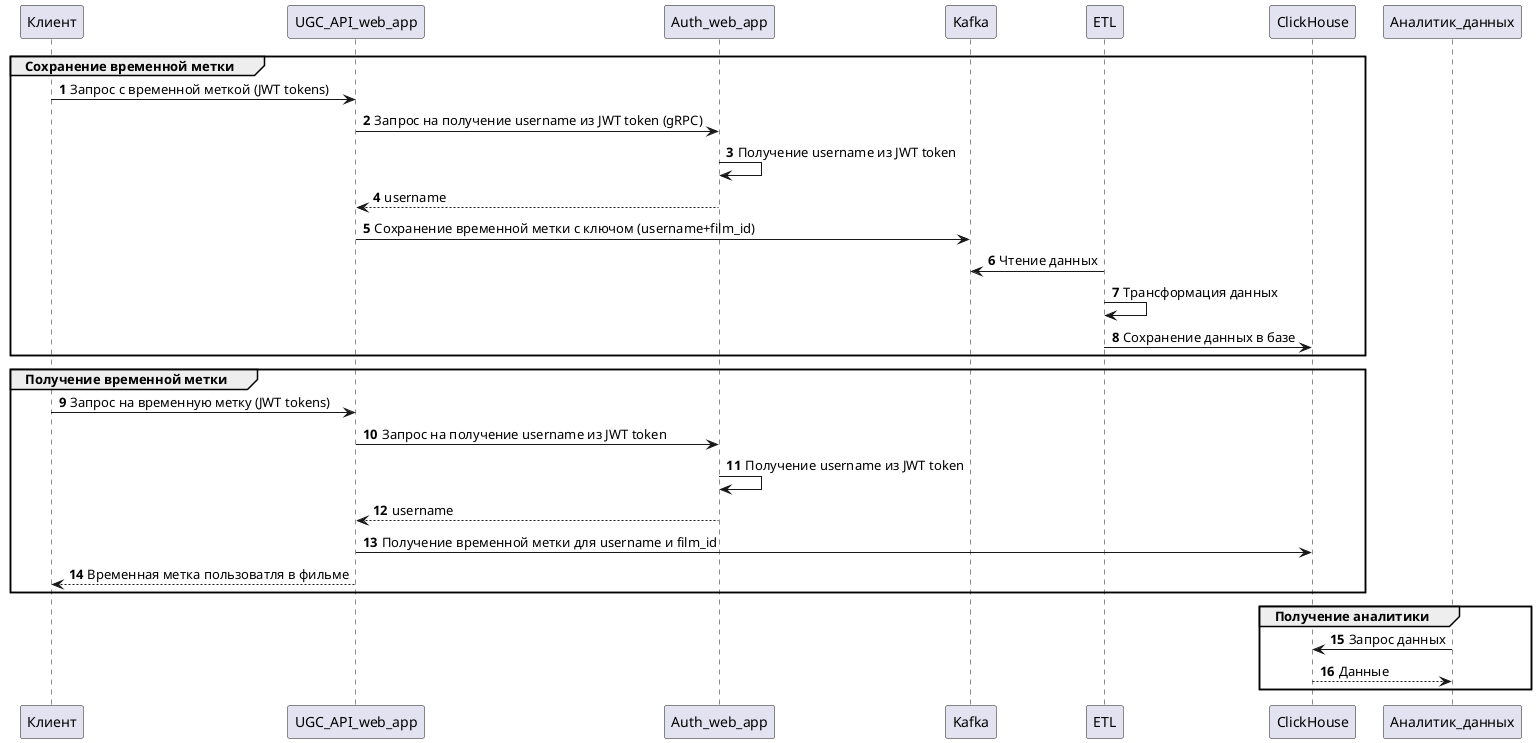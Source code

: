@startuml

participant Клиент as Client
participant UGC_API_web_app as Fast
participant Auth_web_app as Flask
participant Kafka
participant ETL
participant ClickHouse as DB
participant Аналитик_данных as Analyst

autonumber 1
group Сохранение временной метки
    Client -> Fast: Запрос с временной меткой (JWT tokens)
    Fast -> Flask: Запрос на получение username из JWT token (gRPC)
    Flask -> Flask: Получение username из JWT token
    Flask --> Fast: username
    Fast -> Kafka: Cохранение временной метки с ключом (username+film_id)
    ETL -> Kafka: Чтение данных
    ETL -> ETL: Трансформация данных
    ETL -> DB: Сохранение данных в базе
end
group Получение временной метки
    Client -> Fast: Запрос на временную метку (JWT tokens)
    Fast -> Flask: Запрос на получение username из JWT token
    Flask -> Flask: Получение username из JWT token
    Flask --> Fast: username
    Fast -> DB: Получение временной метки для username и film_id
    Fast --> Client: Временная метка пользоватля в фильме
end
group Получение аналитики
    Analyst -> DB: Запрос данных
    DB --> Analyst: Данные
end
@enduml